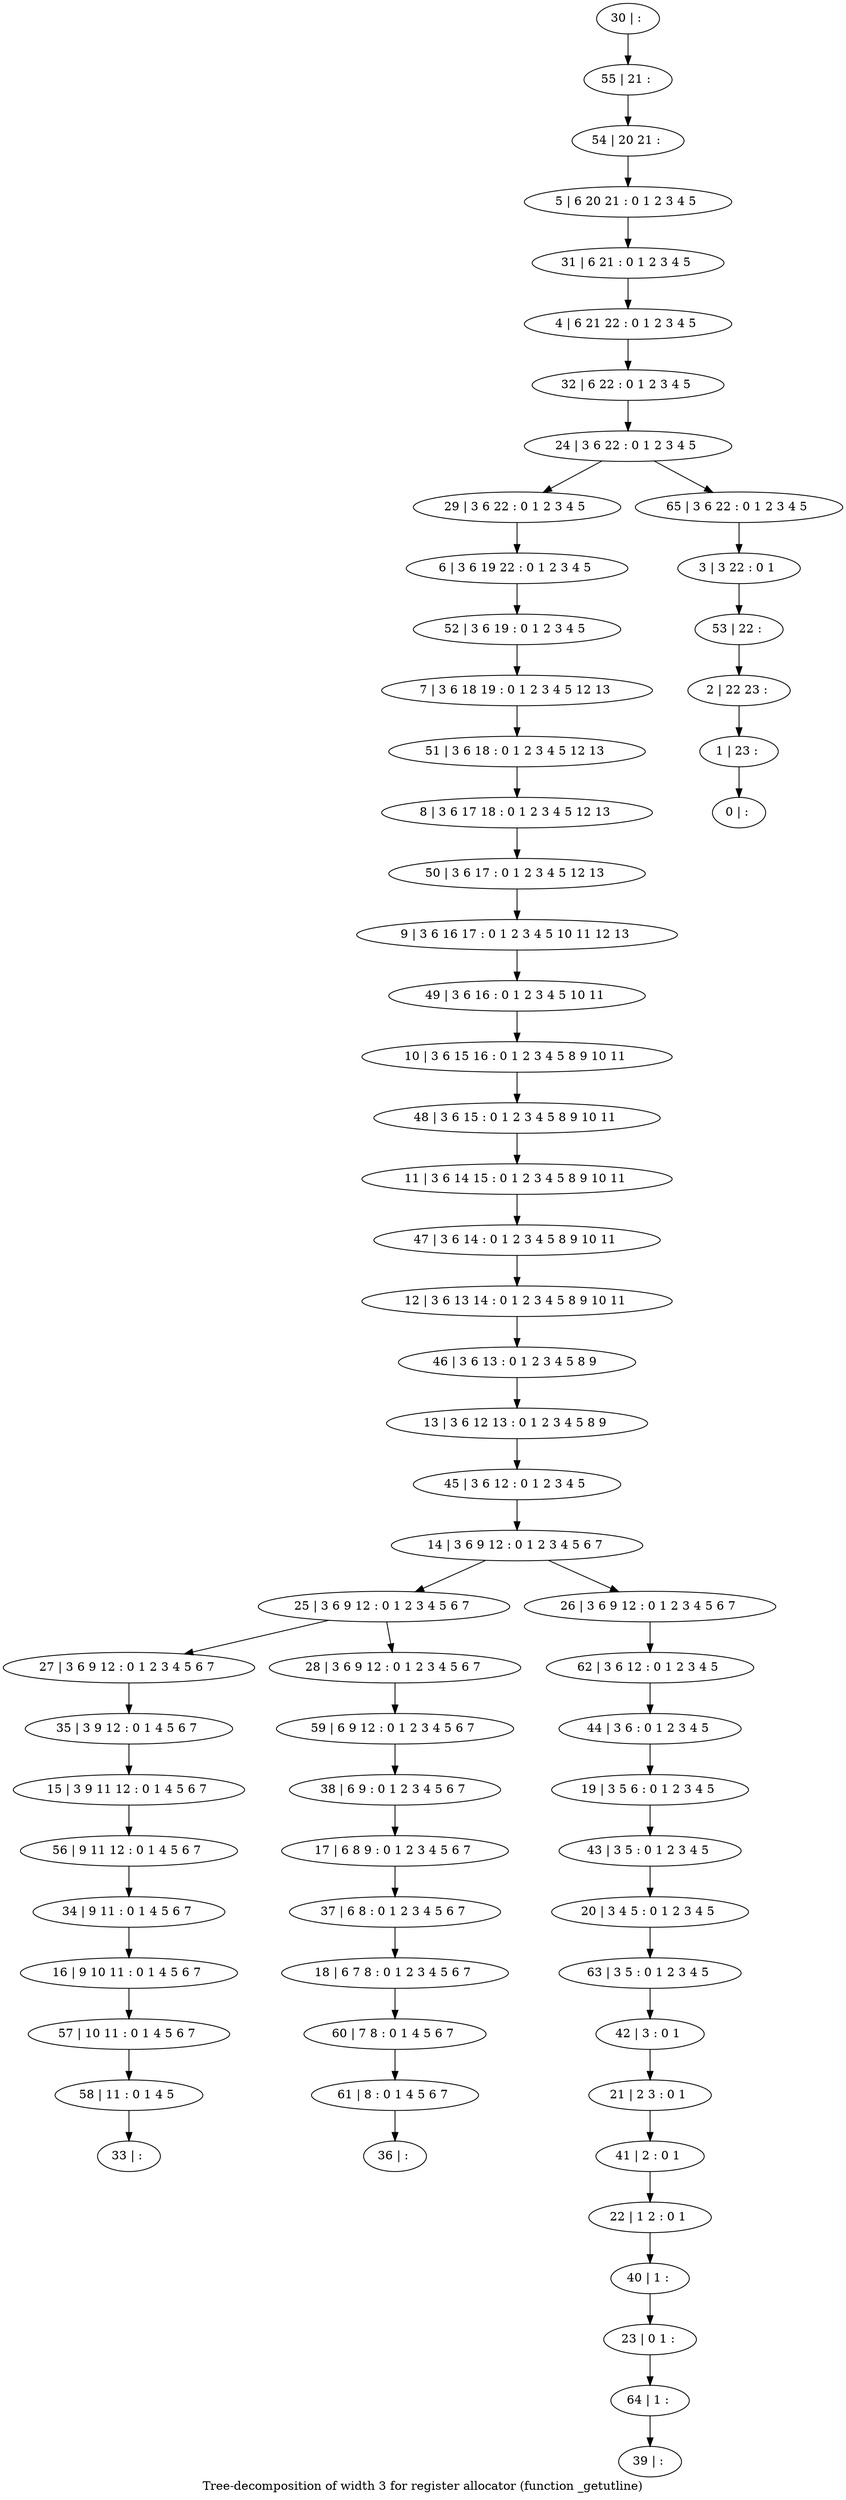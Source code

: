 digraph G {
graph [label="Tree-decomposition of width 3 for register allocator (function _getutline)"]
0[label="0 | : "];
1[label="1 | 23 : "];
2[label="2 | 22 23 : "];
3[label="3 | 3 22 : 0 1 "];
4[label="4 | 6 21 22 : 0 1 2 3 4 5 "];
5[label="5 | 6 20 21 : 0 1 2 3 4 5 "];
6[label="6 | 3 6 19 22 : 0 1 2 3 4 5 "];
7[label="7 | 3 6 18 19 : 0 1 2 3 4 5 12 13 "];
8[label="8 | 3 6 17 18 : 0 1 2 3 4 5 12 13 "];
9[label="9 | 3 6 16 17 : 0 1 2 3 4 5 10 11 12 13 "];
10[label="10 | 3 6 15 16 : 0 1 2 3 4 5 8 9 10 11 "];
11[label="11 | 3 6 14 15 : 0 1 2 3 4 5 8 9 10 11 "];
12[label="12 | 3 6 13 14 : 0 1 2 3 4 5 8 9 10 11 "];
13[label="13 | 3 6 12 13 : 0 1 2 3 4 5 8 9 "];
14[label="14 | 3 6 9 12 : 0 1 2 3 4 5 6 7 "];
15[label="15 | 3 9 11 12 : 0 1 4 5 6 7 "];
16[label="16 | 9 10 11 : 0 1 4 5 6 7 "];
17[label="17 | 6 8 9 : 0 1 2 3 4 5 6 7 "];
18[label="18 | 6 7 8 : 0 1 2 3 4 5 6 7 "];
19[label="19 | 3 5 6 : 0 1 2 3 4 5 "];
20[label="20 | 3 4 5 : 0 1 2 3 4 5 "];
21[label="21 | 2 3 : 0 1 "];
22[label="22 | 1 2 : 0 1 "];
23[label="23 | 0 1 : "];
24[label="24 | 3 6 22 : 0 1 2 3 4 5 "];
25[label="25 | 3 6 9 12 : 0 1 2 3 4 5 6 7 "];
26[label="26 | 3 6 9 12 : 0 1 2 3 4 5 6 7 "];
27[label="27 | 3 6 9 12 : 0 1 2 3 4 5 6 7 "];
28[label="28 | 3 6 9 12 : 0 1 2 3 4 5 6 7 "];
29[label="29 | 3 6 22 : 0 1 2 3 4 5 "];
30[label="30 | : "];
31[label="31 | 6 21 : 0 1 2 3 4 5 "];
32[label="32 | 6 22 : 0 1 2 3 4 5 "];
33[label="33 | : "];
34[label="34 | 9 11 : 0 1 4 5 6 7 "];
35[label="35 | 3 9 12 : 0 1 4 5 6 7 "];
36[label="36 | : "];
37[label="37 | 6 8 : 0 1 2 3 4 5 6 7 "];
38[label="38 | 6 9 : 0 1 2 3 4 5 6 7 "];
39[label="39 | : "];
40[label="40 | 1 : "];
41[label="41 | 2 : 0 1 "];
42[label="42 | 3 : 0 1 "];
43[label="43 | 3 5 : 0 1 2 3 4 5 "];
44[label="44 | 3 6 : 0 1 2 3 4 5 "];
45[label="45 | 3 6 12 : 0 1 2 3 4 5 "];
46[label="46 | 3 6 13 : 0 1 2 3 4 5 8 9 "];
47[label="47 | 3 6 14 : 0 1 2 3 4 5 8 9 10 11 "];
48[label="48 | 3 6 15 : 0 1 2 3 4 5 8 9 10 11 "];
49[label="49 | 3 6 16 : 0 1 2 3 4 5 10 11 "];
50[label="50 | 3 6 17 : 0 1 2 3 4 5 12 13 "];
51[label="51 | 3 6 18 : 0 1 2 3 4 5 12 13 "];
52[label="52 | 3 6 19 : 0 1 2 3 4 5 "];
53[label="53 | 22 : "];
54[label="54 | 20 21 : "];
55[label="55 | 21 : "];
56[label="56 | 9 11 12 : 0 1 4 5 6 7 "];
57[label="57 | 10 11 : 0 1 4 5 6 7 "];
58[label="58 | 11 : 0 1 4 5 "];
59[label="59 | 6 9 12 : 0 1 2 3 4 5 6 7 "];
60[label="60 | 7 8 : 0 1 4 5 6 7 "];
61[label="61 | 8 : 0 1 4 5 6 7 "];
62[label="62 | 3 6 12 : 0 1 2 3 4 5 "];
63[label="63 | 3 5 : 0 1 2 3 4 5 "];
64[label="64 | 1 : "];
65[label="65 | 3 6 22 : 0 1 2 3 4 5 "];
14->25 ;
14->26 ;
25->27 ;
25->28 ;
29->6 ;
34->16 ;
35->15 ;
27->35 ;
37->18 ;
17->37 ;
38->17 ;
40->23 ;
22->40 ;
41->22 ;
21->41 ;
42->21 ;
43->20 ;
19->43 ;
44->19 ;
45->14 ;
13->45 ;
46->13 ;
12->46 ;
47->12 ;
11->47 ;
48->11 ;
10->48 ;
49->10 ;
9->49 ;
50->9 ;
8->50 ;
51->8 ;
7->51 ;
52->7 ;
6->52 ;
56->34 ;
15->56 ;
16->57 ;
58->33 ;
57->58 ;
59->38 ;
28->59 ;
18->60 ;
61->36 ;
60->61 ;
62->44 ;
26->62 ;
63->42 ;
20->63 ;
64->39 ;
23->64 ;
30->55 ;
55->54 ;
54->5 ;
5->31 ;
31->4 ;
4->32 ;
32->24 ;
3->53 ;
53->2 ;
2->1 ;
1->0 ;
65->3 ;
24->29 ;
24->65 ;
}
